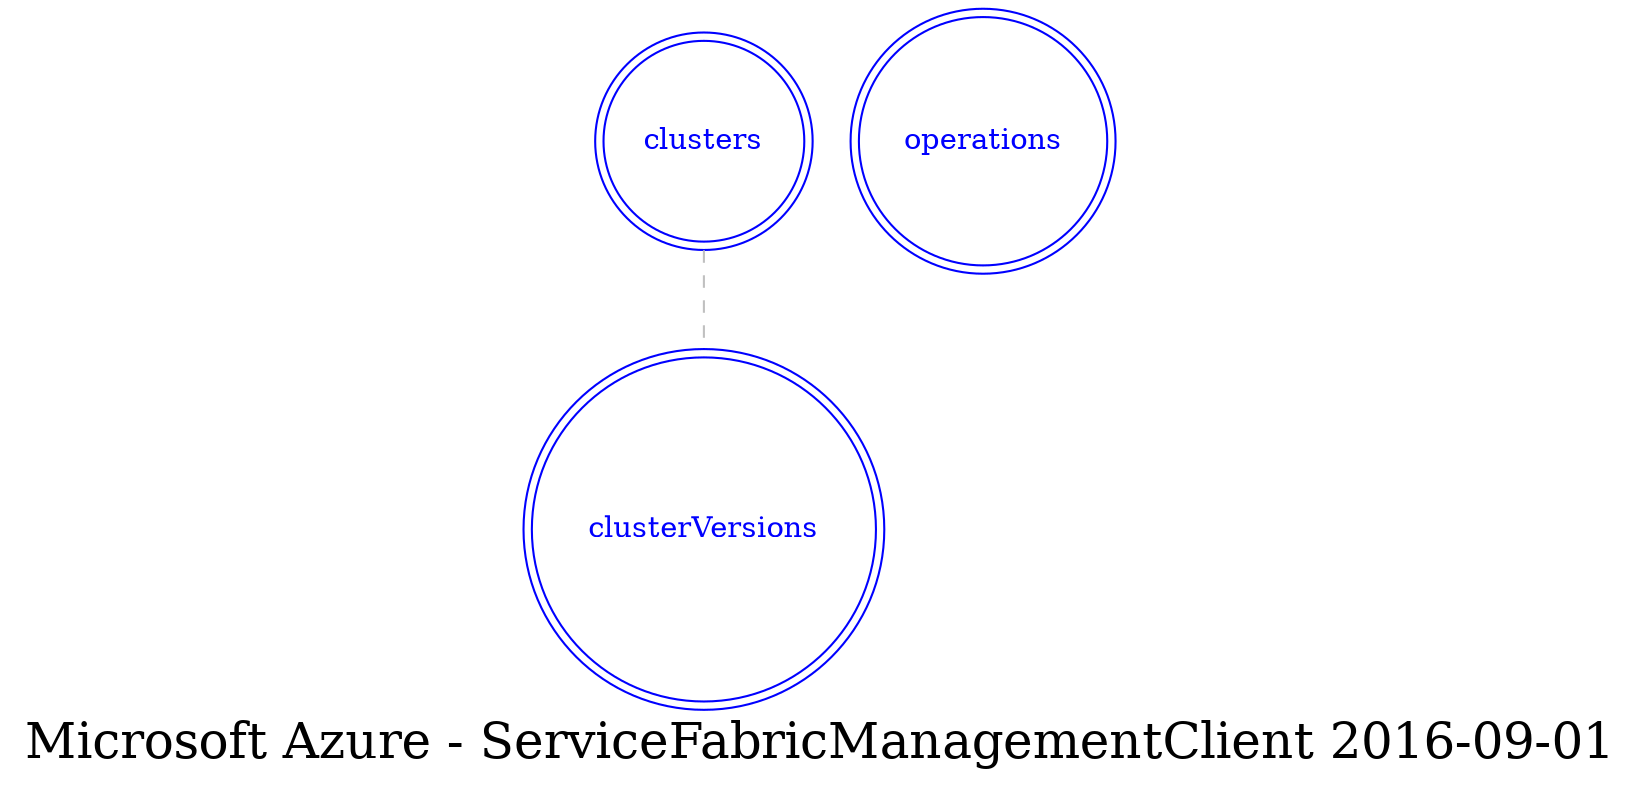 digraph LexiconGraph {
graph[label="Microsoft Azure - ServiceFabricManagementClient 2016-09-01", fontsize=24]
splines=true
"clusterVersions" [color=blue, fontcolor=blue, shape=doublecircle]
"clusters" [color=blue, fontcolor=blue, shape=doublecircle]
"operations" [color=blue, fontcolor=blue, shape=doublecircle]
"clusters" -> "clusterVersions" [color=grey, fontcolor=grey, arrowhead=none, arrowtail=none, style=dashed]
}
